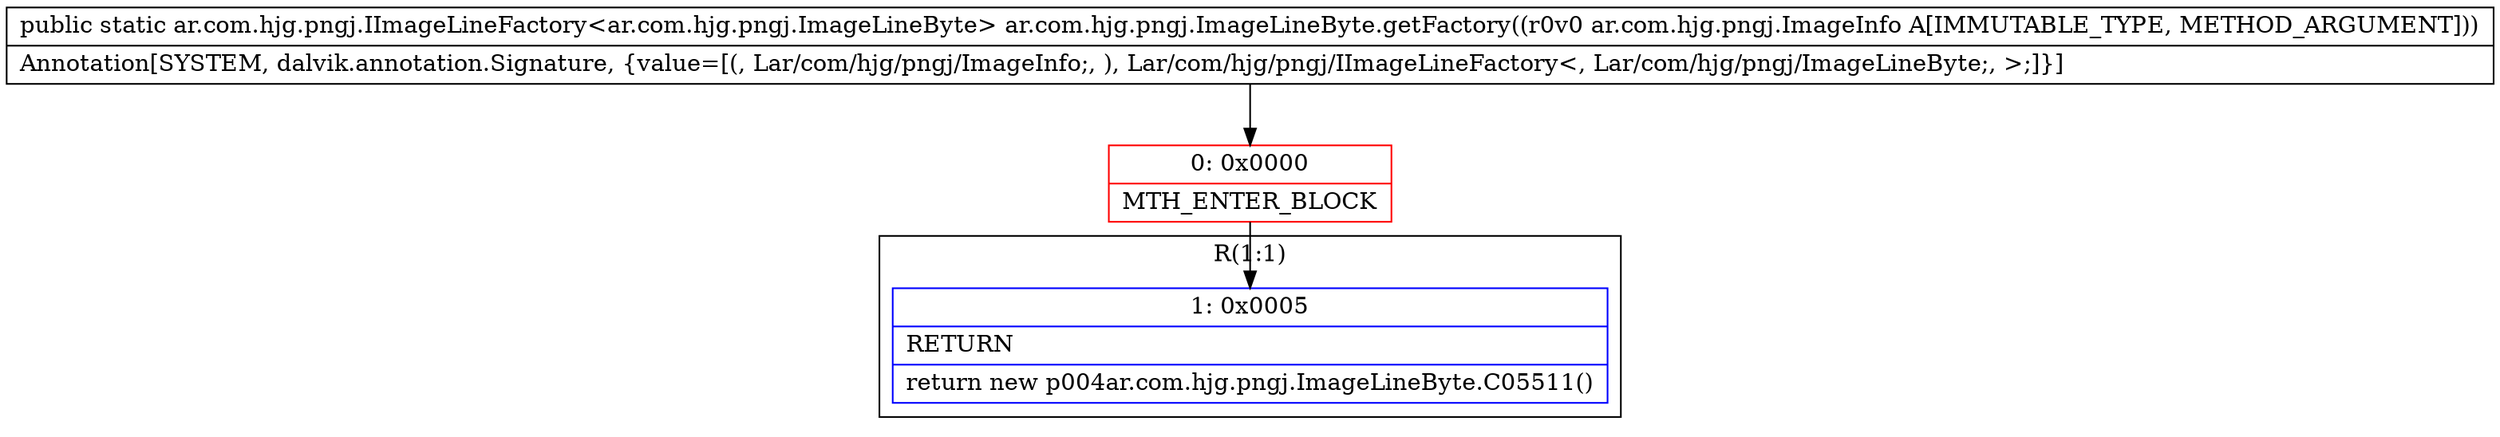 digraph "CFG forar.com.hjg.pngj.ImageLineByte.getFactory(Lar\/com\/hjg\/pngj\/ImageInfo;)Lar\/com\/hjg\/pngj\/IImageLineFactory;" {
subgraph cluster_Region_2100215774 {
label = "R(1:1)";
node [shape=record,color=blue];
Node_1 [shape=record,label="{1\:\ 0x0005|RETURN\l|return new p004ar.com.hjg.pngj.ImageLineByte.C05511()\l}"];
}
Node_0 [shape=record,color=red,label="{0\:\ 0x0000|MTH_ENTER_BLOCK\l}"];
MethodNode[shape=record,label="{public static ar.com.hjg.pngj.IImageLineFactory\<ar.com.hjg.pngj.ImageLineByte\> ar.com.hjg.pngj.ImageLineByte.getFactory((r0v0 ar.com.hjg.pngj.ImageInfo A[IMMUTABLE_TYPE, METHOD_ARGUMENT]))  | Annotation[SYSTEM, dalvik.annotation.Signature, \{value=[(, Lar\/com\/hjg\/pngj\/ImageInfo;, ), Lar\/com\/hjg\/pngj\/IImageLineFactory\<, Lar\/com\/hjg\/pngj\/ImageLineByte;, \>;]\}]\l}"];
MethodNode -> Node_0;
Node_0 -> Node_1;
}

